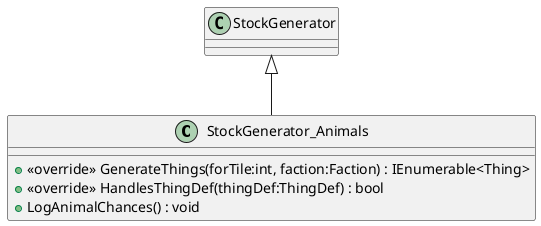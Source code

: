@startuml
class StockGenerator_Animals {
    + <<override>> GenerateThings(forTile:int, faction:Faction) : IEnumerable<Thing>
    + <<override>> HandlesThingDef(thingDef:ThingDef) : bool
    + LogAnimalChances() : void
}
StockGenerator <|-- StockGenerator_Animals
@enduml
